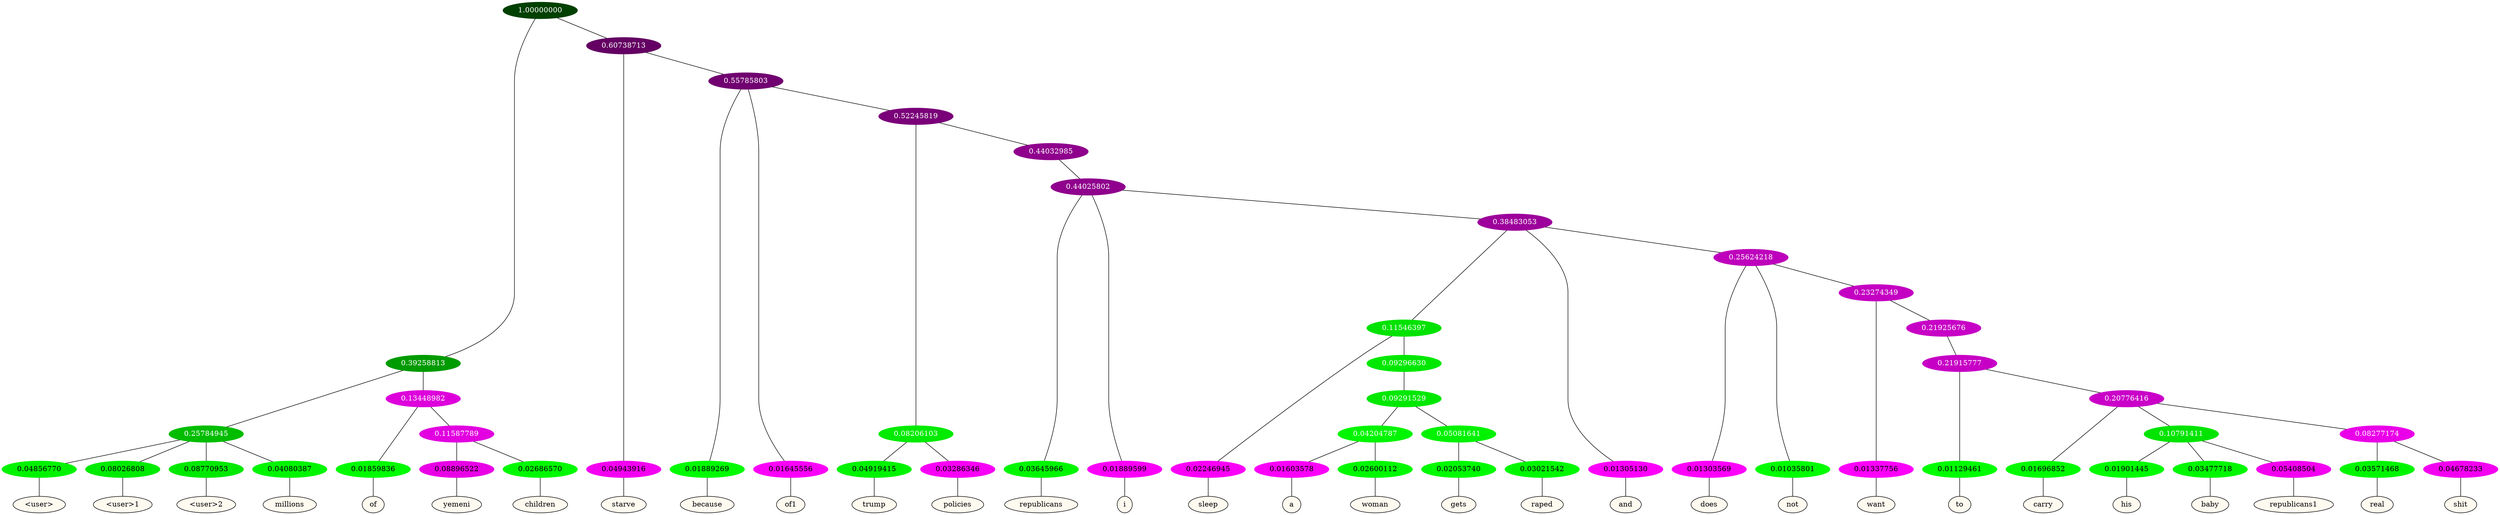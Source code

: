 graph {
	node [format=png height=0.15 nodesep=0.001 ordering=out overlap=prism overlap_scaling=0.01 ranksep=0.001 ratio=0.2 style=filled width=0.15]
	{
		rank=same
		a_w_7 [label="\<user\>" color=black fillcolor=floralwhite style="filled,solid"]
		a_w_8 [label="\<user\>1" color=black fillcolor=floralwhite style="filled,solid"]
		a_w_9 [label="\<user\>2" color=black fillcolor=floralwhite style="filled,solid"]
		a_w_10 [label=millions color=black fillcolor=floralwhite style="filled,solid"]
		a_w_11 [label=of color=black fillcolor=floralwhite style="filled,solid"]
		a_w_16 [label=yemeni color=black fillcolor=floralwhite style="filled,solid"]
		a_w_17 [label=children color=black fillcolor=floralwhite style="filled,solid"]
		a_w_5 [label=starve color=black fillcolor=floralwhite style="filled,solid"]
		a_w_13 [label=because color=black fillcolor=floralwhite style="filled,solid"]
		a_w_14 [label=of1 color=black fillcolor=floralwhite style="filled,solid"]
		a_w_20 [label=trump color=black fillcolor=floralwhite style="filled,solid"]
		a_w_21 [label=policies color=black fillcolor=floralwhite style="filled,solid"]
		a_w_23 [label=republicans color=black fillcolor=floralwhite style="filled,solid"]
		a_w_24 [label=i color=black fillcolor=floralwhite style="filled,solid"]
		a_w_29 [label=sleep color=black fillcolor=floralwhite style="filled,solid"]
		a_w_40 [label=a color=black fillcolor=floralwhite style="filled,solid"]
		a_w_41 [label=woman color=black fillcolor=floralwhite style="filled,solid"]
		a_w_42 [label=gets color=black fillcolor=floralwhite style="filled,solid"]
		a_w_43 [label=raped color=black fillcolor=floralwhite style="filled,solid"]
		a_w_27 [label=and color=black fillcolor=floralwhite style="filled,solid"]
		a_w_31 [label=does color=black fillcolor=floralwhite style="filled,solid"]
		a_w_32 [label=not color=black fillcolor=floralwhite style="filled,solid"]
		a_w_35 [label=want color=black fillcolor=floralwhite style="filled,solid"]
		a_w_44 [label=to color=black fillcolor=floralwhite style="filled,solid"]
		a_w_46 [label=carry color=black fillcolor=floralwhite style="filled,solid"]
		a_w_49 [label=his color=black fillcolor=floralwhite style="filled,solid"]
		a_w_50 [label=baby color=black fillcolor=floralwhite style="filled,solid"]
		a_w_51 [label=republicans1 color=black fillcolor=floralwhite style="filled,solid"]
		a_w_52 [label=real color=black fillcolor=floralwhite style="filled,solid"]
		a_w_53 [label=shit color=black fillcolor=floralwhite style="filled,solid"]
	}
	a_n_7 -- a_w_7
	a_n_8 -- a_w_8
	a_n_9 -- a_w_9
	a_n_10 -- a_w_10
	a_n_11 -- a_w_11
	a_n_16 -- a_w_16
	a_n_17 -- a_w_17
	a_n_5 -- a_w_5
	a_n_13 -- a_w_13
	a_n_14 -- a_w_14
	a_n_20 -- a_w_20
	a_n_21 -- a_w_21
	a_n_23 -- a_w_23
	a_n_24 -- a_w_24
	a_n_29 -- a_w_29
	a_n_40 -- a_w_40
	a_n_41 -- a_w_41
	a_n_42 -- a_w_42
	a_n_43 -- a_w_43
	a_n_27 -- a_w_27
	a_n_31 -- a_w_31
	a_n_32 -- a_w_32
	a_n_35 -- a_w_35
	a_n_44 -- a_w_44
	a_n_46 -- a_w_46
	a_n_49 -- a_w_49
	a_n_50 -- a_w_50
	a_n_51 -- a_w_51
	a_n_52 -- a_w_52
	a_n_53 -- a_w_53
	{
		rank=same
		a_n_7 [label=0.04856770 color="0.334 1.000 0.951" fontcolor=black]
		a_n_8 [label=0.08026808 color="0.334 1.000 0.920" fontcolor=black]
		a_n_9 [label=0.08770953 color="0.334 1.000 0.912" fontcolor=black]
		a_n_10 [label=0.04080387 color="0.334 1.000 0.959" fontcolor=black]
		a_n_11 [label=0.01859836 color="0.334 1.000 0.981" fontcolor=black]
		a_n_16 [label=0.08896522 color="0.835 1.000 0.911" fontcolor=black]
		a_n_17 [label=0.02686570 color="0.334 1.000 0.973" fontcolor=black]
		a_n_5 [label=0.04943916 color="0.835 1.000 0.951" fontcolor=black]
		a_n_13 [label=0.01889269 color="0.334 1.000 0.981" fontcolor=black]
		a_n_14 [label=0.01645556 color="0.835 1.000 0.984" fontcolor=black]
		a_n_20 [label=0.04919415 color="0.334 1.000 0.951" fontcolor=black]
		a_n_21 [label=0.03286346 color="0.835 1.000 0.967" fontcolor=black]
		a_n_23 [label=0.03645966 color="0.334 1.000 0.964" fontcolor=black]
		a_n_24 [label=0.01889599 color="0.835 1.000 0.981" fontcolor=black]
		a_n_29 [label=0.02246945 color="0.835 1.000 0.978" fontcolor=black]
		a_n_40 [label=0.01603578 color="0.835 1.000 0.984" fontcolor=black]
		a_n_41 [label=0.02600112 color="0.334 1.000 0.974" fontcolor=black]
		a_n_42 [label=0.02053740 color="0.334 1.000 0.979" fontcolor=black]
		a_n_43 [label=0.03021542 color="0.334 1.000 0.970" fontcolor=black]
		a_n_27 [label=0.01305130 color="0.835 1.000 0.987" fontcolor=black]
		a_n_31 [label=0.01303569 color="0.835 1.000 0.987" fontcolor=black]
		a_n_32 [label=0.01035801 color="0.334 1.000 0.990" fontcolor=black]
		a_n_35 [label=0.01337756 color="0.835 1.000 0.987" fontcolor=black]
		a_n_44 [label=0.01129461 color="0.334 1.000 0.989" fontcolor=black]
		a_n_46 [label=0.01696852 color="0.334 1.000 0.983" fontcolor=black]
		a_n_49 [label=0.01901445 color="0.334 1.000 0.981" fontcolor=black]
		a_n_50 [label=0.03477718 color="0.334 1.000 0.965" fontcolor=black]
		a_n_51 [label=0.05408504 color="0.835 1.000 0.946" fontcolor=black]
		a_n_52 [label=0.03571468 color="0.334 1.000 0.964" fontcolor=black]
		a_n_53 [label=0.04678233 color="0.835 1.000 0.953" fontcolor=black]
	}
	a_n_0 [label=1.00000000 color="0.334 1.000 0.250" fontcolor=grey99]
	a_n_1 [label=0.39258813 color="0.334 1.000 0.607" fontcolor=grey99]
	a_n_0 -- a_n_1
	a_n_2 [label=0.60738713 color="0.835 1.000 0.393" fontcolor=grey99]
	a_n_0 -- a_n_2
	a_n_3 [label=0.25784945 color="0.334 1.000 0.742" fontcolor=grey99]
	a_n_1 -- a_n_3
	a_n_4 [label=0.13448982 color="0.835 1.000 0.866" fontcolor=grey99]
	a_n_1 -- a_n_4
	a_n_2 -- a_n_5
	a_n_6 [label=0.55785803 color="0.835 1.000 0.442" fontcolor=grey99]
	a_n_2 -- a_n_6
	a_n_3 -- a_n_7
	a_n_3 -- a_n_8
	a_n_3 -- a_n_9
	a_n_3 -- a_n_10
	a_n_4 -- a_n_11
	a_n_12 [label=0.11587789 color="0.835 1.000 0.884" fontcolor=grey99]
	a_n_4 -- a_n_12
	a_n_6 -- a_n_13
	a_n_6 -- a_n_14
	a_n_15 [label=0.52245819 color="0.835 1.000 0.478" fontcolor=grey99]
	a_n_6 -- a_n_15
	a_n_12 -- a_n_16
	a_n_12 -- a_n_17
	a_n_18 [label=0.08206103 color="0.334 1.000 0.918" fontcolor=grey99]
	a_n_15 -- a_n_18
	a_n_19 [label=0.44032985 color="0.835 1.000 0.560" fontcolor=grey99]
	a_n_15 -- a_n_19
	a_n_18 -- a_n_20
	a_n_18 -- a_n_21
	a_n_22 [label=0.44025802 color="0.835 1.000 0.560" fontcolor=grey99]
	a_n_19 -- a_n_22
	a_n_22 -- a_n_23
	a_n_22 -- a_n_24
	a_n_25 [label=0.38483053 color="0.835 1.000 0.615" fontcolor=grey99]
	a_n_22 -- a_n_25
	a_n_26 [label=0.11546397 color="0.334 1.000 0.885" fontcolor=grey99]
	a_n_25 -- a_n_26
	a_n_25 -- a_n_27
	a_n_28 [label=0.25624218 color="0.835 1.000 0.744" fontcolor=grey99]
	a_n_25 -- a_n_28
	a_n_26 -- a_n_29
	a_n_30 [label=0.09296630 color="0.334 1.000 0.907" fontcolor=grey99]
	a_n_26 -- a_n_30
	a_n_28 -- a_n_31
	a_n_28 -- a_n_32
	a_n_33 [label=0.23274349 color="0.835 1.000 0.767" fontcolor=grey99]
	a_n_28 -- a_n_33
	a_n_34 [label=0.09291529 color="0.334 1.000 0.907" fontcolor=grey99]
	a_n_30 -- a_n_34
	a_n_33 -- a_n_35
	a_n_36 [label=0.21925676 color="0.835 1.000 0.781" fontcolor=grey99]
	a_n_33 -- a_n_36
	a_n_37 [label=0.04204787 color="0.334 1.000 0.958" fontcolor=grey99]
	a_n_34 -- a_n_37
	a_n_38 [label=0.05081641 color="0.334 1.000 0.949" fontcolor=grey99]
	a_n_34 -- a_n_38
	a_n_39 [label=0.21915777 color="0.835 1.000 0.781" fontcolor=grey99]
	a_n_36 -- a_n_39
	a_n_37 -- a_n_40
	a_n_37 -- a_n_41
	a_n_38 -- a_n_42
	a_n_38 -- a_n_43
	a_n_39 -- a_n_44
	a_n_45 [label=0.20776416 color="0.835 1.000 0.792" fontcolor=grey99]
	a_n_39 -- a_n_45
	a_n_45 -- a_n_46
	a_n_47 [label=0.10791411 color="0.334 1.000 0.892" fontcolor=grey99]
	a_n_45 -- a_n_47
	a_n_48 [label=0.08277174 color="0.835 1.000 0.917" fontcolor=grey99]
	a_n_45 -- a_n_48
	a_n_47 -- a_n_49
	a_n_47 -- a_n_50
	a_n_47 -- a_n_51
	a_n_48 -- a_n_52
	a_n_48 -- a_n_53
}

